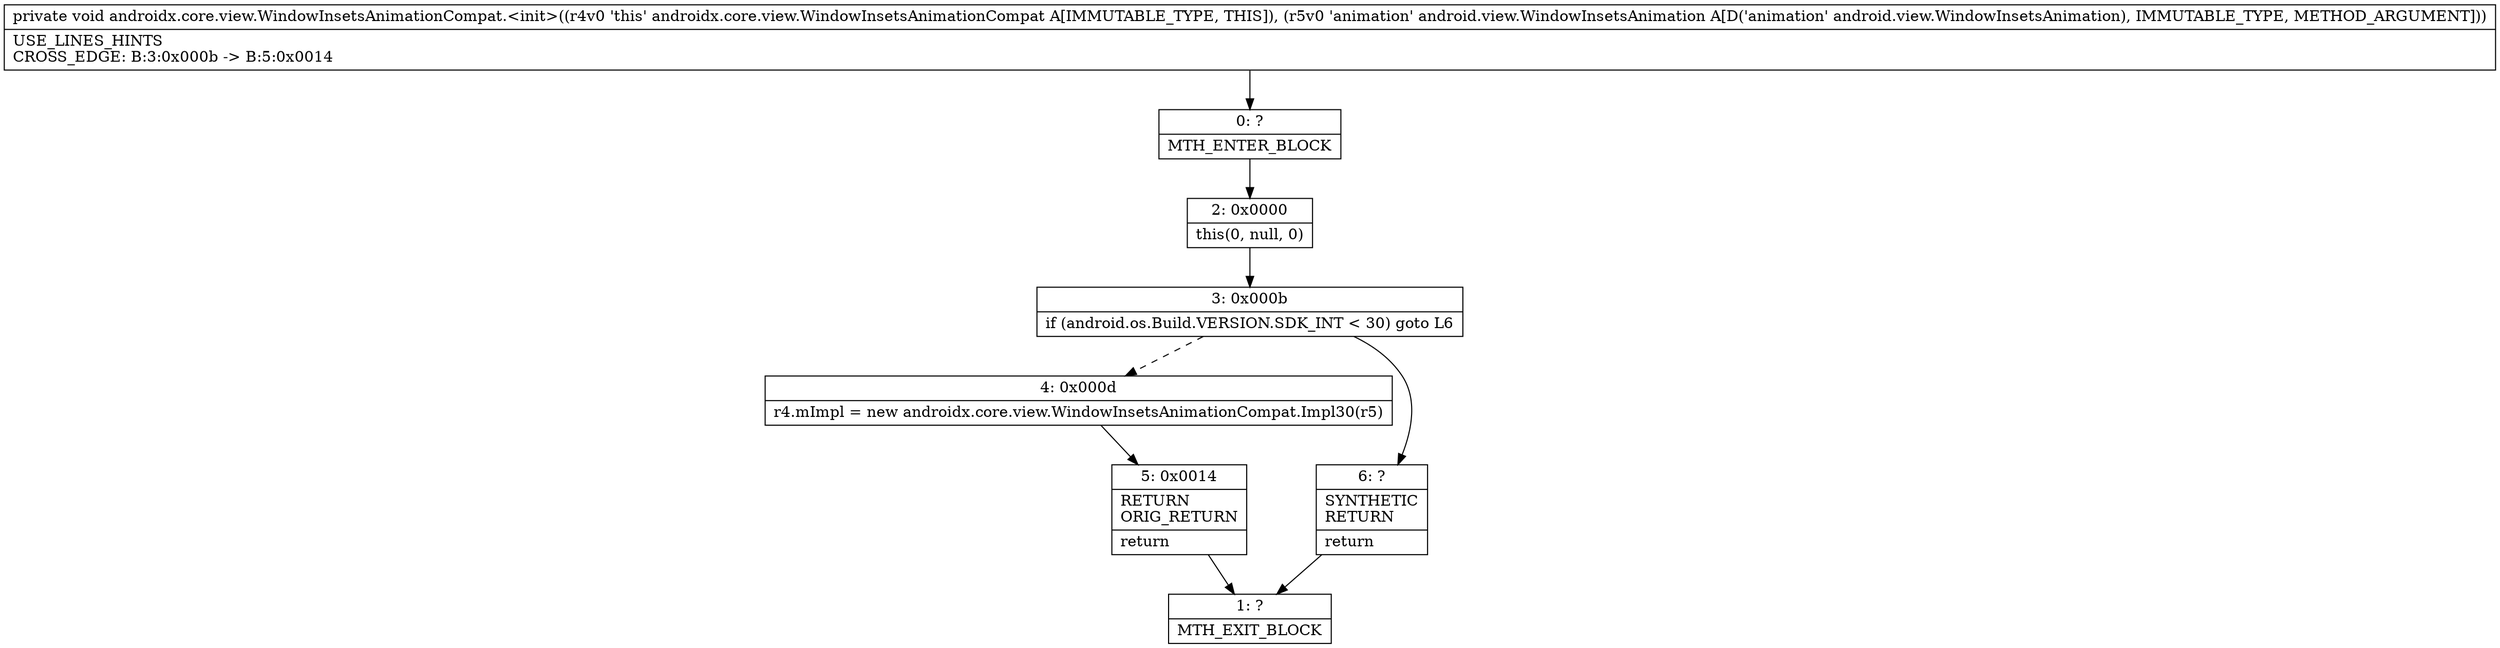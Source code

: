 digraph "CFG forandroidx.core.view.WindowInsetsAnimationCompat.\<init\>(Landroid\/view\/WindowInsetsAnimation;)V" {
Node_0 [shape=record,label="{0\:\ ?|MTH_ENTER_BLOCK\l}"];
Node_2 [shape=record,label="{2\:\ 0x0000|this(0, null, 0)\l}"];
Node_3 [shape=record,label="{3\:\ 0x000b|if (android.os.Build.VERSION.SDK_INT \< 30) goto L6\l}"];
Node_4 [shape=record,label="{4\:\ 0x000d|r4.mImpl = new androidx.core.view.WindowInsetsAnimationCompat.Impl30(r5)\l}"];
Node_5 [shape=record,label="{5\:\ 0x0014|RETURN\lORIG_RETURN\l|return\l}"];
Node_1 [shape=record,label="{1\:\ ?|MTH_EXIT_BLOCK\l}"];
Node_6 [shape=record,label="{6\:\ ?|SYNTHETIC\lRETURN\l|return\l}"];
MethodNode[shape=record,label="{private void androidx.core.view.WindowInsetsAnimationCompat.\<init\>((r4v0 'this' androidx.core.view.WindowInsetsAnimationCompat A[IMMUTABLE_TYPE, THIS]), (r5v0 'animation' android.view.WindowInsetsAnimation A[D('animation' android.view.WindowInsetsAnimation), IMMUTABLE_TYPE, METHOD_ARGUMENT]))  | USE_LINES_HINTS\lCROSS_EDGE: B:3:0x000b \-\> B:5:0x0014\l}"];
MethodNode -> Node_0;Node_0 -> Node_2;
Node_2 -> Node_3;
Node_3 -> Node_4[style=dashed];
Node_3 -> Node_6;
Node_4 -> Node_5;
Node_5 -> Node_1;
Node_6 -> Node_1;
}

